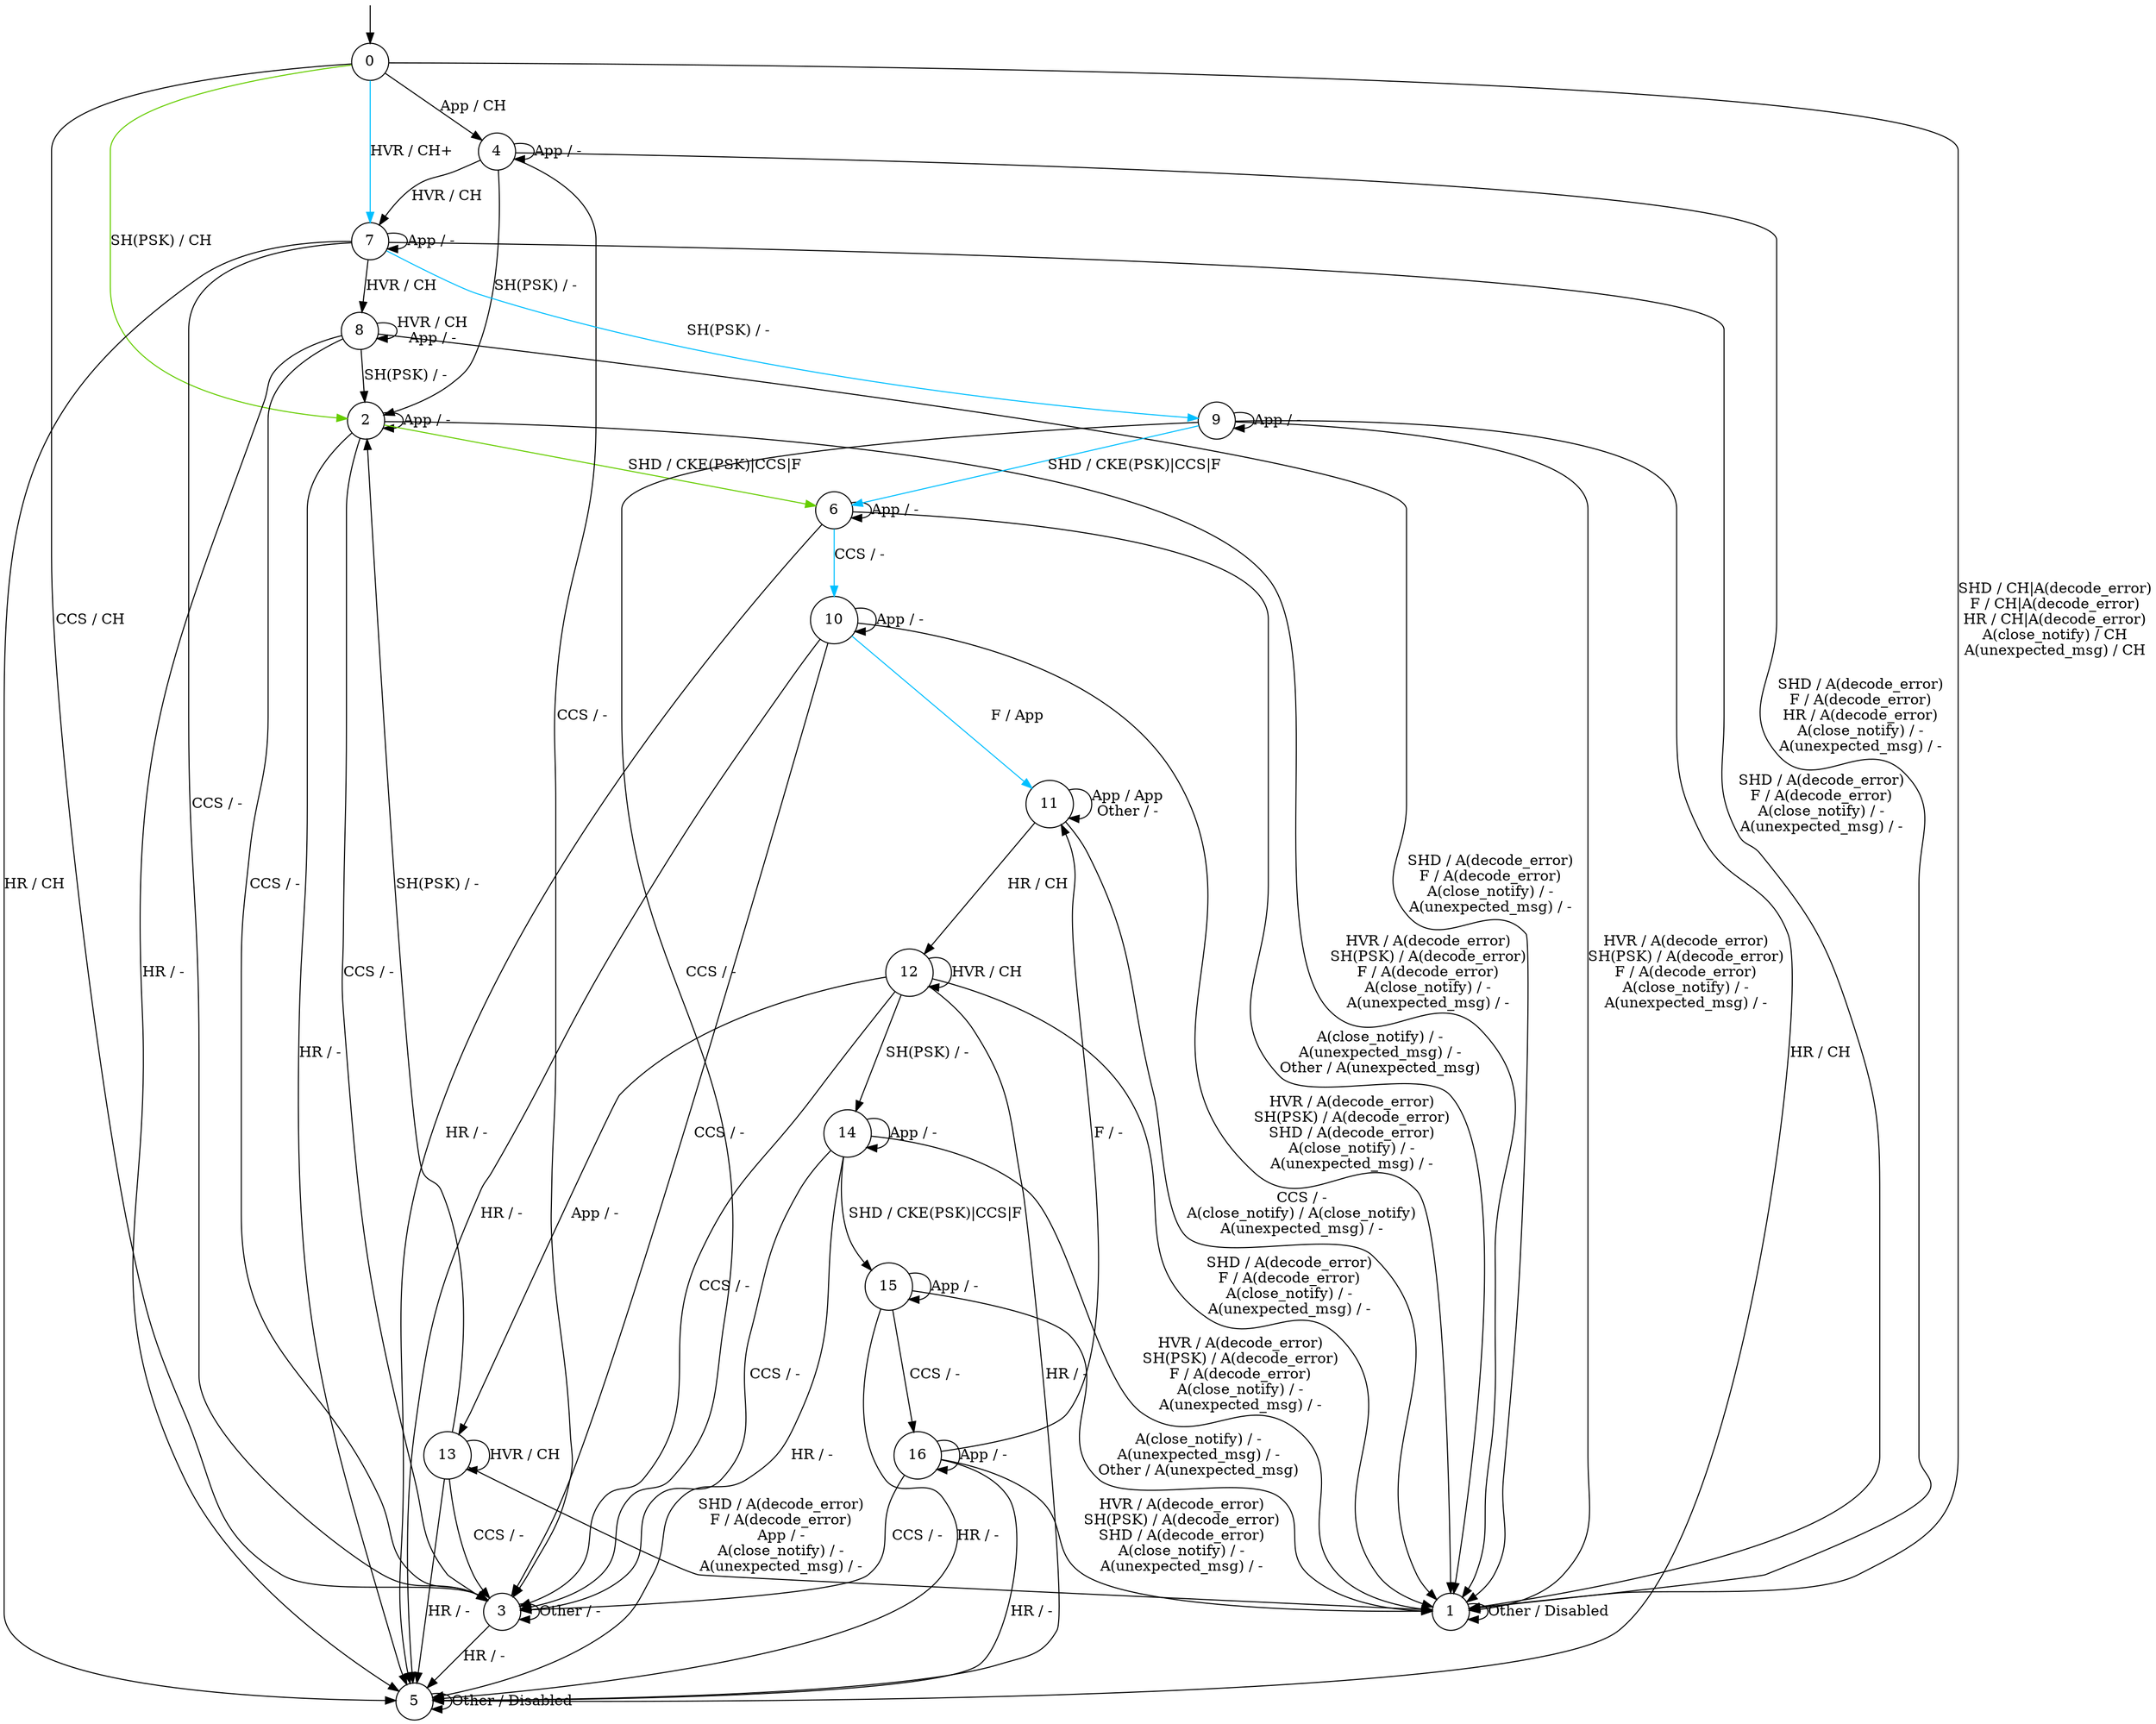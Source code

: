 digraph g {
s0 [label="0", shape="circle"];
s1 [label="1", shape="circle"];
s2 [label="2", shape="circle"];
s3 [label="3", shape="circle"];
s4 [label="4", shape="circle"];
s5 [label="5", shape="circle"];
s6 [label="6", shape="circle"];
s7 [label="7", shape="circle"];
s8 [label="8", shape="circle"];
s9 [label="9", shape="circle"];
s10 [label="10", shape="circle"];
s11 [label="11", shape="circle"];
s12 [label="12", shape="circle"];
s13 [label="13", shape="circle"];
s14 [label="14", shape="circle"];
s15 [label="15", shape="circle"];
s16 [label="16", shape="circle"];
s0 -> s7  [color="deepskyblue", label="HVR / CH+"];
s0 -> s2  [color="chartreuse3", label="SH(PSK) / CH"];
s0 -> s1  [label="SHD / CH|A(decode_error)
F / CH|A(decode_error)
HR / CH|A(decode_error)
A(close_notify) / CH
A(unexpected_msg) / CH"];
s0 -> s3  [label="CCS / CH"];
s0 -> s4  [label="App / CH"];
s1 -> s1  [label="Other / Disabled"];
s2 -> s1  [label="HVR / A(decode_error)
SH(PSK) / A(decode_error)
F / A(decode_error)
A(close_notify) / -
A(unexpected_msg) / -"];
s2 -> s6  [color="chartreuse3", label="SHD / CKE(PSK)|CCS|F"];
s2 -> s3  [label="CCS / -"];
s2 -> s5  [label="HR / -"];
s2 -> s2  [label="App / -"];
s3 -> s5  [label="HR / -"];
s3 -> s3  [label="Other / -"];
s4 -> s7  [label="HVR / CH"];
s4 -> s2  [label="SH(PSK) / -"];
s4 -> s1  [label="SHD / A(decode_error)
F / A(decode_error)
HR / A(decode_error)
A(close_notify) / -
A(unexpected_msg) / -"];
s4 -> s3  [label="CCS / -"];
s4 -> s4  [label="App / -"];
s5 -> s5  [label="Other / Disabled"];
s6 -> s10  [color="deepskyblue", label="CCS / -"];
s6 -> s5  [label="HR / -"];
s6 -> s6  [label="App / -"];
s6 -> s1  [label="A(close_notify) / -
A(unexpected_msg) / -
Other / A(unexpected_msg)"];
s7 -> s8  [label="HVR / CH"];
s7 -> s9  [color="deepskyblue", label="SH(PSK) / -"];
s7 -> s1  [label="SHD / A(decode_error)
F / A(decode_error)
A(close_notify) / -
A(unexpected_msg) / -"];
s7 -> s3  [label="CCS / -"];
s7 -> s5  [label="HR / CH"];
s7 -> s7  [label="App / -"];
s8 -> s8  [label="HVR / CH
App / -"];
s8 -> s2  [label="SH(PSK) / -"];
s8 -> s1  [label="SHD / A(decode_error)
F / A(decode_error)
A(close_notify) / -
A(unexpected_msg) / -"];
s8 -> s3  [label="CCS / -"];
s8 -> s5  [label="HR / -"];
s9 -> s1  [label="HVR / A(decode_error)
SH(PSK) / A(decode_error)
F / A(decode_error)
A(close_notify) / -
A(unexpected_msg) / -"];
s9 -> s6  [color="deepskyblue", label="SHD / CKE(PSK)|CCS|F"];
s9 -> s3  [label="CCS / -"];
s9 -> s5  [label="HR / CH"];
s9 -> s9  [label="App / -"];
s10 -> s1  [label="HVR / A(decode_error)
SH(PSK) / A(decode_error)
SHD / A(decode_error)
A(close_notify) / -
A(unexpected_msg) / -"];
s10 -> s3  [label="CCS / -"];
s10 -> s11  [color="deepskyblue", label="F / App"];
s10 -> s5  [label="HR / -"];
s10 -> s10  [label="App / -"];
s11 -> s1  [label="CCS / -
A(close_notify) / A(close_notify)
A(unexpected_msg) / -"];
s11 -> s12  [label="HR / CH"];
s11 -> s11  [label="App / App
Other / -"];
s12 -> s12  [label="HVR / CH"];
s12 -> s14  [label="SH(PSK) / -"];
s12 -> s1  [label="SHD / A(decode_error)
F / A(decode_error)
A(close_notify) / -
A(unexpected_msg) / -"];
s12 -> s3  [label="CCS / -"];
s12 -> s5  [label="HR / -"];
s12 -> s13  [label="App / -"];
s13 -> s13  [label="HVR / CH"];
s13 -> s2  [label="SH(PSK) / -"];
s13 -> s1  [label="SHD / A(decode_error)
F / A(decode_error)
App / -
A(close_notify) / -
A(unexpected_msg) / -"];
s13 -> s3  [label="CCS / -"];
s13 -> s5  [label="HR / -"];
s14 -> s1  [label="HVR / A(decode_error)
SH(PSK) / A(decode_error)
F / A(decode_error)
A(close_notify) / -
A(unexpected_msg) / -"];
s14 -> s15  [label="SHD / CKE(PSK)|CCS|F"];
s14 -> s3  [label="CCS / -"];
s14 -> s5  [label="HR / -"];
s14 -> s14  [label="App / -"];
s15 -> s16  [label="CCS / -"];
s15 -> s5  [label="HR / -"];
s15 -> s15  [label="App / -"];
s15 -> s1  [label="A(close_notify) / -
A(unexpected_msg) / -
Other / A(unexpected_msg)"];
s16 -> s1  [label="HVR / A(decode_error)
SH(PSK) / A(decode_error)
SHD / A(decode_error)
A(close_notify) / -
A(unexpected_msg) / -"];
s16 -> s3  [label="CCS / -"];
s16 -> s11  [label="F / -"];
s16 -> s5  [label="HR / -"];
s16 -> s16  [label="App / -"];
__start0 [height="0", label="", shape="none", width="0"];
__start0 -> s0;
}
